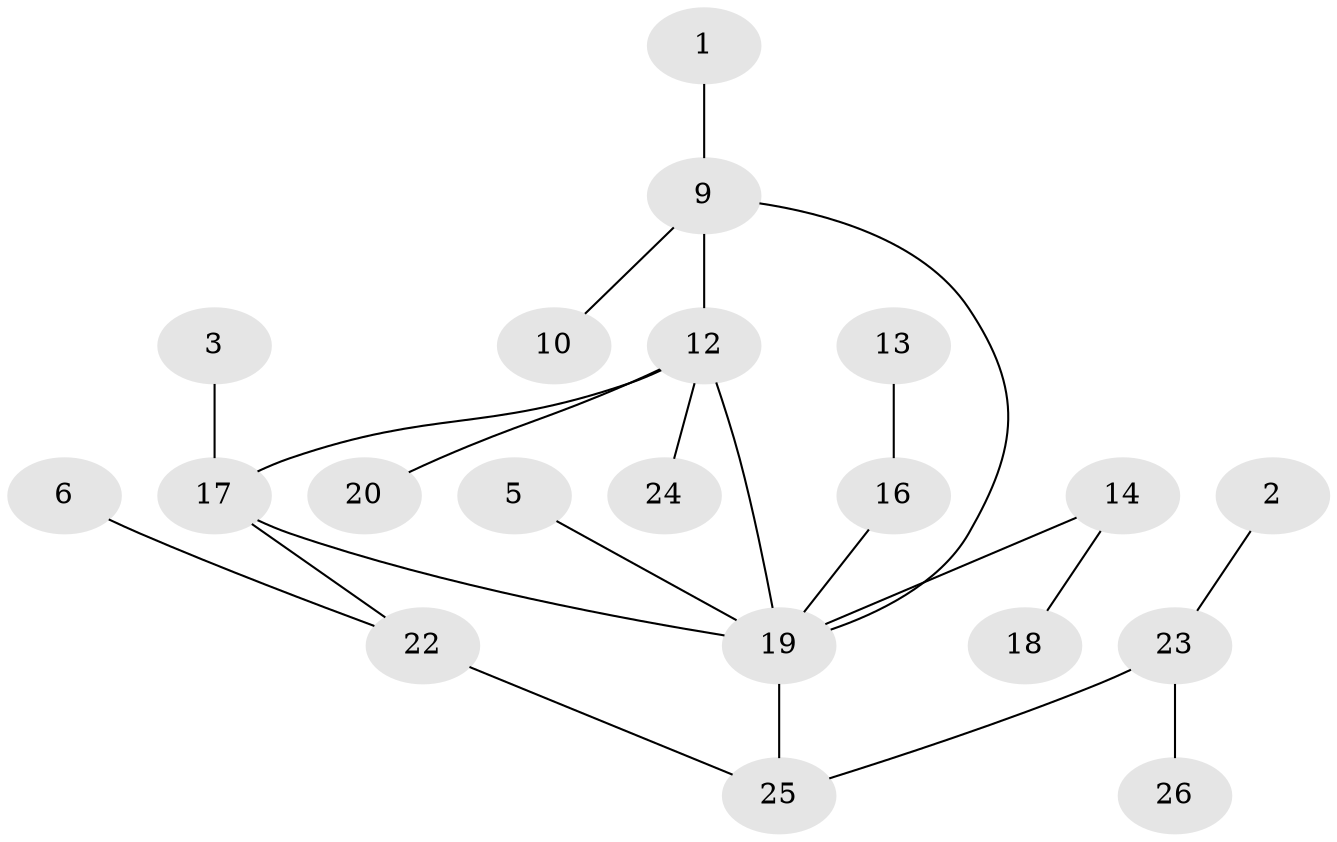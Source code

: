 // original degree distribution, {3: 0.15384615384615385, 1: 0.36538461538461536, 4: 0.07692307692307693, 2: 0.19230769230769232, 0: 0.11538461538461539, 6: 0.038461538461538464, 5: 0.057692307692307696}
// Generated by graph-tools (version 1.1) at 2025/35/03/04/25 23:35:51]
// undirected, 20 vertices, 22 edges
graph export_dot {
  node [color=gray90,style=filled];
  1;
  2;
  3;
  5;
  6;
  9;
  10;
  12;
  13;
  14;
  16;
  17;
  18;
  19;
  20;
  22;
  23;
  24;
  25;
  26;
  1 -- 9 [weight=1.0];
  2 -- 23 [weight=1.0];
  3 -- 17 [weight=1.0];
  5 -- 19 [weight=1.0];
  6 -- 22 [weight=1.0];
  9 -- 10 [weight=1.0];
  9 -- 12 [weight=1.0];
  9 -- 19 [weight=1.0];
  12 -- 17 [weight=1.0];
  12 -- 19 [weight=2.0];
  12 -- 20 [weight=1.0];
  12 -- 24 [weight=1.0];
  13 -- 16 [weight=1.0];
  14 -- 18 [weight=1.0];
  14 -- 19 [weight=1.0];
  16 -- 19 [weight=1.0];
  17 -- 19 [weight=1.0];
  17 -- 22 [weight=1.0];
  19 -- 25 [weight=1.0];
  22 -- 25 [weight=2.0];
  23 -- 25 [weight=2.0];
  23 -- 26 [weight=1.0];
}
